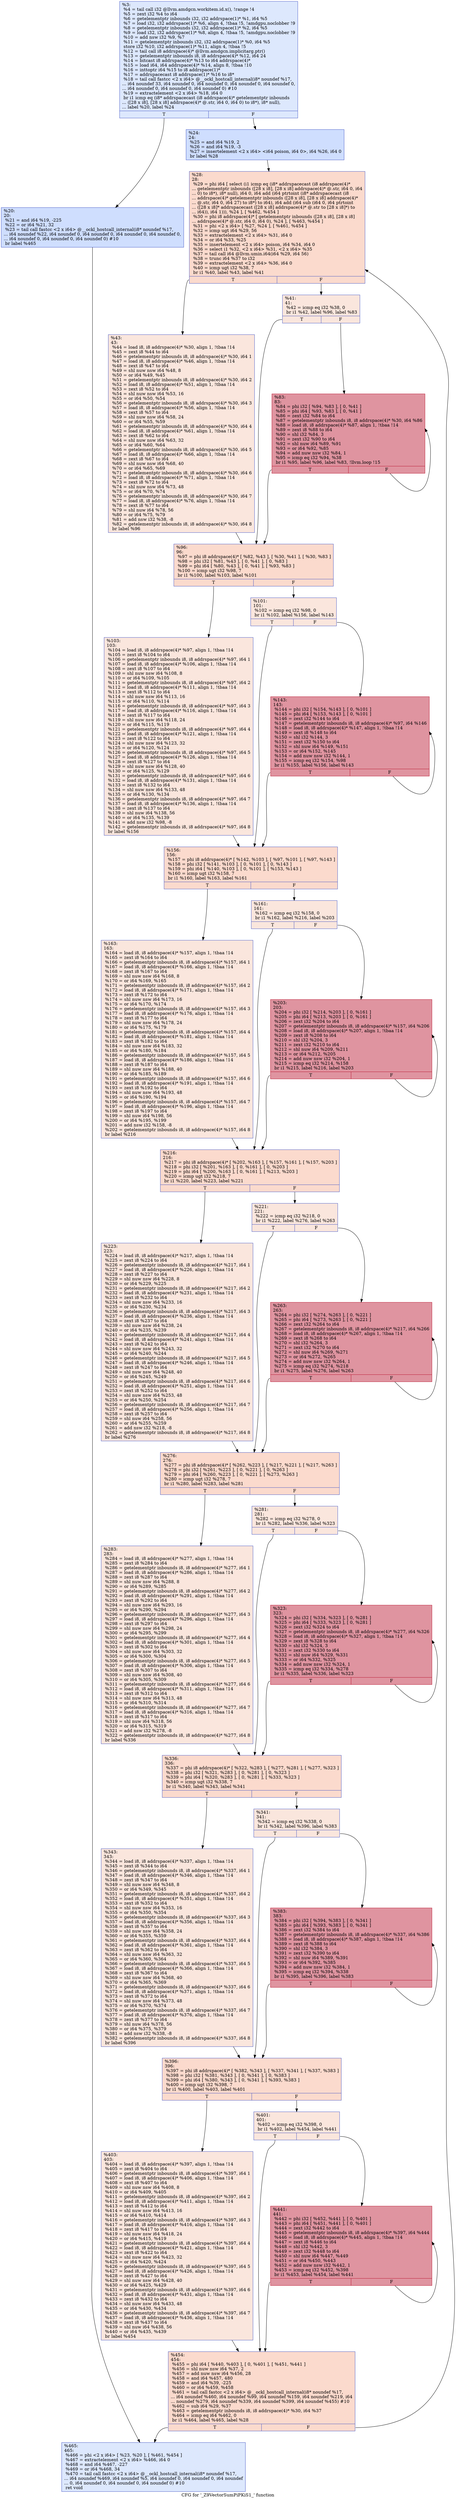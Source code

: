 digraph "CFG for '_Z9VectorSumPiPKiS1_' function" {
	label="CFG for '_Z9VectorSumPiPKiS1_' function";

	Node0x63dc1f0 [shape=record,color="#3d50c3ff", style=filled, fillcolor="#b2ccfb70",label="{%3:\l  %4 = tail call i32 @llvm.amdgcn.workitem.id.x(), !range !4\l  %5 = zext i32 %4 to i64\l  %6 = getelementptr inbounds i32, i32 addrspace(1)* %1, i64 %5\l  %7 = load i32, i32 addrspace(1)* %6, align 4, !tbaa !5, !amdgpu.noclobber !9\l  %8 = getelementptr inbounds i32, i32 addrspace(1)* %2, i64 %5\l  %9 = load i32, i32 addrspace(1)* %8, align 4, !tbaa !5, !amdgpu.noclobber !9\l  %10 = add nsw i32 %9, %7\l  %11 = getelementptr inbounds i32, i32 addrspace(1)* %0, i64 %5\l  store i32 %10, i32 addrspace(1)* %11, align 4, !tbaa !5\l  %12 = tail call i8 addrspace(4)* @llvm.amdgcn.implicitarg.ptr()\l  %13 = getelementptr inbounds i8, i8 addrspace(4)* %12, i64 24\l  %14 = bitcast i8 addrspace(4)* %13 to i64 addrspace(4)*\l  %15 = load i64, i64 addrspace(4)* %14, align 8, !tbaa !10\l  %16 = inttoptr i64 %15 to i8 addrspace(1)*\l  %17 = addrspacecast i8 addrspace(1)* %16 to i8*\l  %18 = tail call fastcc \<2 x i64\> @__ockl_hostcall_internal(i8* noundef %17,\l... i64 noundef 33, i64 noundef 0, i64 noundef 0, i64 noundef 0, i64 noundef 0,\l... i64 noundef 0, i64 noundef 0, i64 noundef 0) #10\l  %19 = extractelement \<2 x i64\> %18, i64 0\l  br i1 icmp eq (i8* addrspacecast (i8 addrspace(4)* getelementptr inbounds\l... ([28 x i8], [28 x i8] addrspace(4)* @.str, i64 0, i64 0) to i8*), i8* null),\l... label %20, label %24\l|{<s0>T|<s1>F}}"];
	Node0x63dc1f0:s0 -> Node0x63df880;
	Node0x63dc1f0:s1 -> Node0x63e0270;
	Node0x63df880 [shape=record,color="#3d50c3ff", style=filled, fillcolor="#93b5fe70",label="{%20:\l20:                                               \l  %21 = and i64 %19, -225\l  %22 = or i64 %21, 32\l  %23 = tail call fastcc \<2 x i64\> @__ockl_hostcall_internal(i8* noundef %17,\l... i64 noundef %22, i64 noundef 0, i64 noundef 0, i64 noundef 0, i64 noundef 0,\l... i64 noundef 0, i64 noundef 0, i64 noundef 0) #10\l  br label %465\l}"];
	Node0x63df880 -> Node0x63e0530;
	Node0x63e0270 [shape=record,color="#3d50c3ff", style=filled, fillcolor="#93b5fe70",label="{%24:\l24:                                               \l  %25 = and i64 %19, 2\l  %26 = and i64 %19, -3\l  %27 = insertelement \<2 x i64\> \<i64 poison, i64 0\>, i64 %26, i64 0\l  br label %28\l}"];
	Node0x63e0270 -> Node0x63e10d0;
	Node0x63e10d0 [shape=record,color="#3d50c3ff", style=filled, fillcolor="#f7ac8e70",label="{%28:\l28:                                               \l  %29 = phi i64 [ select (i1 icmp eq (i8* addrspacecast (i8 addrspace(4)*\l... getelementptr inbounds ([28 x i8], [28 x i8] addrspace(4)* @.str, i64 0, i64\l... 0) to i8*), i8* null), i64 0, i64 add (i64 ptrtoint (i8* addrspacecast (i8\l... addrspace(4)* getelementptr inbounds ([28 x i8], [28 x i8] addrspace(4)*\l... @.str, i64 0, i64 27) to i8*) to i64), i64 add (i64 sub (i64 0, i64 ptrtoint\l... ([28 x i8]* addrspacecast ([28 x i8] addrspace(4)* @.str to [28 x i8]*) to\l... i64)), i64 1))), %24 ], [ %462, %454 ]\l  %30 = phi i8 addrspace(4)* [ getelementptr inbounds ([28 x i8], [28 x i8]\l... addrspace(4)* @.str, i64 0, i64 0), %24 ], [ %463, %454 ]\l  %31 = phi \<2 x i64\> [ %27, %24 ], [ %461, %454 ]\l  %32 = icmp ugt i64 %29, 56\l  %33 = extractelement \<2 x i64\> %31, i64 0\l  %34 = or i64 %33, %25\l  %35 = insertelement \<2 x i64\> poison, i64 %34, i64 0\l  %36 = select i1 %32, \<2 x i64\> %31, \<2 x i64\> %35\l  %37 = tail call i64 @llvm.umin.i64(i64 %29, i64 56)\l  %38 = trunc i64 %37 to i32\l  %39 = extractelement \<2 x i64\> %36, i64 0\l  %40 = icmp ugt i32 %38, 7\l  br i1 %40, label %43, label %41\l|{<s0>T|<s1>F}}"];
	Node0x63e10d0:s0 -> Node0x63e2150;
	Node0x63e10d0:s1 -> Node0x63e21e0;
	Node0x63e21e0 [shape=record,color="#3d50c3ff", style=filled, fillcolor="#f3c7b170",label="{%41:\l41:                                               \l  %42 = icmp eq i32 %38, 0\l  br i1 %42, label %96, label %83\l|{<s0>T|<s1>F}}"];
	Node0x63e21e0:s0 -> Node0x63e23e0;
	Node0x63e21e0:s1 -> Node0x63e2430;
	Node0x63e2150 [shape=record,color="#3d50c3ff", style=filled, fillcolor="#f3c7b170",label="{%43:\l43:                                               \l  %44 = load i8, i8 addrspace(4)* %30, align 1, !tbaa !14\l  %45 = zext i8 %44 to i64\l  %46 = getelementptr inbounds i8, i8 addrspace(4)* %30, i64 1\l  %47 = load i8, i8 addrspace(4)* %46, align 1, !tbaa !14\l  %48 = zext i8 %47 to i64\l  %49 = shl nuw nsw i64 %48, 8\l  %50 = or i64 %49, %45\l  %51 = getelementptr inbounds i8, i8 addrspace(4)* %30, i64 2\l  %52 = load i8, i8 addrspace(4)* %51, align 1, !tbaa !14\l  %53 = zext i8 %52 to i64\l  %54 = shl nuw nsw i64 %53, 16\l  %55 = or i64 %50, %54\l  %56 = getelementptr inbounds i8, i8 addrspace(4)* %30, i64 3\l  %57 = load i8, i8 addrspace(4)* %56, align 1, !tbaa !14\l  %58 = zext i8 %57 to i64\l  %59 = shl nuw nsw i64 %58, 24\l  %60 = or i64 %55, %59\l  %61 = getelementptr inbounds i8, i8 addrspace(4)* %30, i64 4\l  %62 = load i8, i8 addrspace(4)* %61, align 1, !tbaa !14\l  %63 = zext i8 %62 to i64\l  %64 = shl nuw nsw i64 %63, 32\l  %65 = or i64 %60, %64\l  %66 = getelementptr inbounds i8, i8 addrspace(4)* %30, i64 5\l  %67 = load i8, i8 addrspace(4)* %66, align 1, !tbaa !14\l  %68 = zext i8 %67 to i64\l  %69 = shl nuw nsw i64 %68, 40\l  %70 = or i64 %65, %69\l  %71 = getelementptr inbounds i8, i8 addrspace(4)* %30, i64 6\l  %72 = load i8, i8 addrspace(4)* %71, align 1, !tbaa !14\l  %73 = zext i8 %72 to i64\l  %74 = shl nuw nsw i64 %73, 48\l  %75 = or i64 %70, %74\l  %76 = getelementptr inbounds i8, i8 addrspace(4)* %30, i64 7\l  %77 = load i8, i8 addrspace(4)* %76, align 1, !tbaa !14\l  %78 = zext i8 %77 to i64\l  %79 = shl nuw i64 %78, 56\l  %80 = or i64 %75, %79\l  %81 = add nsw i32 %38, -8\l  %82 = getelementptr inbounds i8, i8 addrspace(4)* %30, i64 8\l  br label %96\l}"];
	Node0x63e2150 -> Node0x63e23e0;
	Node0x63e2430 [shape=record,color="#b70d28ff", style=filled, fillcolor="#b70d2870",label="{%83:\l83:                                               \l  %84 = phi i32 [ %94, %83 ], [ 0, %41 ]\l  %85 = phi i64 [ %93, %83 ], [ 0, %41 ]\l  %86 = zext i32 %84 to i64\l  %87 = getelementptr inbounds i8, i8 addrspace(4)* %30, i64 %86\l  %88 = load i8, i8 addrspace(4)* %87, align 1, !tbaa !14\l  %89 = zext i8 %88 to i64\l  %90 = shl i32 %84, 3\l  %91 = zext i32 %90 to i64\l  %92 = shl nuw i64 %89, %91\l  %93 = or i64 %92, %85\l  %94 = add nuw nsw i32 %84, 1\l  %95 = icmp eq i32 %94, %38\l  br i1 %95, label %96, label %83, !llvm.loop !15\l|{<s0>T|<s1>F}}"];
	Node0x63e2430:s0 -> Node0x63e23e0;
	Node0x63e2430:s1 -> Node0x63e2430;
	Node0x63e23e0 [shape=record,color="#3d50c3ff", style=filled, fillcolor="#f7ac8e70",label="{%96:\l96:                                               \l  %97 = phi i8 addrspace(4)* [ %82, %43 ], [ %30, %41 ], [ %30, %83 ]\l  %98 = phi i32 [ %81, %43 ], [ 0, %41 ], [ 0, %83 ]\l  %99 = phi i64 [ %80, %43 ], [ 0, %41 ], [ %93, %83 ]\l  %100 = icmp ugt i32 %98, 7\l  br i1 %100, label %103, label %101\l|{<s0>T|<s1>F}}"];
	Node0x63e23e0:s0 -> Node0x63e5110;
	Node0x63e23e0:s1 -> Node0x63e5160;
	Node0x63e5160 [shape=record,color="#3d50c3ff", style=filled, fillcolor="#f3c7b170",label="{%101:\l101:                                              \l  %102 = icmp eq i32 %98, 0\l  br i1 %102, label %156, label %143\l|{<s0>T|<s1>F}}"];
	Node0x63e5160:s0 -> Node0x63e5330;
	Node0x63e5160:s1 -> Node0x63e5380;
	Node0x63e5110 [shape=record,color="#3d50c3ff", style=filled, fillcolor="#f3c7b170",label="{%103:\l103:                                              \l  %104 = load i8, i8 addrspace(4)* %97, align 1, !tbaa !14\l  %105 = zext i8 %104 to i64\l  %106 = getelementptr inbounds i8, i8 addrspace(4)* %97, i64 1\l  %107 = load i8, i8 addrspace(4)* %106, align 1, !tbaa !14\l  %108 = zext i8 %107 to i64\l  %109 = shl nuw nsw i64 %108, 8\l  %110 = or i64 %109, %105\l  %111 = getelementptr inbounds i8, i8 addrspace(4)* %97, i64 2\l  %112 = load i8, i8 addrspace(4)* %111, align 1, !tbaa !14\l  %113 = zext i8 %112 to i64\l  %114 = shl nuw nsw i64 %113, 16\l  %115 = or i64 %110, %114\l  %116 = getelementptr inbounds i8, i8 addrspace(4)* %97, i64 3\l  %117 = load i8, i8 addrspace(4)* %116, align 1, !tbaa !14\l  %118 = zext i8 %117 to i64\l  %119 = shl nuw nsw i64 %118, 24\l  %120 = or i64 %115, %119\l  %121 = getelementptr inbounds i8, i8 addrspace(4)* %97, i64 4\l  %122 = load i8, i8 addrspace(4)* %121, align 1, !tbaa !14\l  %123 = zext i8 %122 to i64\l  %124 = shl nuw nsw i64 %123, 32\l  %125 = or i64 %120, %124\l  %126 = getelementptr inbounds i8, i8 addrspace(4)* %97, i64 5\l  %127 = load i8, i8 addrspace(4)* %126, align 1, !tbaa !14\l  %128 = zext i8 %127 to i64\l  %129 = shl nuw nsw i64 %128, 40\l  %130 = or i64 %125, %129\l  %131 = getelementptr inbounds i8, i8 addrspace(4)* %97, i64 6\l  %132 = load i8, i8 addrspace(4)* %131, align 1, !tbaa !14\l  %133 = zext i8 %132 to i64\l  %134 = shl nuw nsw i64 %133, 48\l  %135 = or i64 %130, %134\l  %136 = getelementptr inbounds i8, i8 addrspace(4)* %97, i64 7\l  %137 = load i8, i8 addrspace(4)* %136, align 1, !tbaa !14\l  %138 = zext i8 %137 to i64\l  %139 = shl nuw i64 %138, 56\l  %140 = or i64 %135, %139\l  %141 = add nsw i32 %98, -8\l  %142 = getelementptr inbounds i8, i8 addrspace(4)* %97, i64 8\l  br label %156\l}"];
	Node0x63e5110 -> Node0x63e5330;
	Node0x63e5380 [shape=record,color="#b70d28ff", style=filled, fillcolor="#b70d2870",label="{%143:\l143:                                              \l  %144 = phi i32 [ %154, %143 ], [ 0, %101 ]\l  %145 = phi i64 [ %153, %143 ], [ 0, %101 ]\l  %146 = zext i32 %144 to i64\l  %147 = getelementptr inbounds i8, i8 addrspace(4)* %97, i64 %146\l  %148 = load i8, i8 addrspace(4)* %147, align 1, !tbaa !14\l  %149 = zext i8 %148 to i64\l  %150 = shl i32 %144, 3\l  %151 = zext i32 %150 to i64\l  %152 = shl nuw i64 %149, %151\l  %153 = or i64 %152, %145\l  %154 = add nuw nsw i32 %144, 1\l  %155 = icmp eq i32 %154, %98\l  br i1 %155, label %156, label %143\l|{<s0>T|<s1>F}}"];
	Node0x63e5380:s0 -> Node0x63e5330;
	Node0x63e5380:s1 -> Node0x63e5380;
	Node0x63e5330 [shape=record,color="#3d50c3ff", style=filled, fillcolor="#f7ac8e70",label="{%156:\l156:                                              \l  %157 = phi i8 addrspace(4)* [ %142, %103 ], [ %97, %101 ], [ %97, %143 ]\l  %158 = phi i32 [ %141, %103 ], [ 0, %101 ], [ 0, %143 ]\l  %159 = phi i64 [ %140, %103 ], [ 0, %101 ], [ %153, %143 ]\l  %160 = icmp ugt i32 %158, 7\l  br i1 %160, label %163, label %161\l|{<s0>T|<s1>F}}"];
	Node0x63e5330:s0 -> Node0x63e7850;
	Node0x63e5330:s1 -> Node0x63e78a0;
	Node0x63e78a0 [shape=record,color="#3d50c3ff", style=filled, fillcolor="#f3c7b170",label="{%161:\l161:                                              \l  %162 = icmp eq i32 %158, 0\l  br i1 %162, label %216, label %203\l|{<s0>T|<s1>F}}"];
	Node0x63e78a0:s0 -> Node0x63e7a30;
	Node0x63e78a0:s1 -> Node0x63e7a80;
	Node0x63e7850 [shape=record,color="#3d50c3ff", style=filled, fillcolor="#f3c7b170",label="{%163:\l163:                                              \l  %164 = load i8, i8 addrspace(4)* %157, align 1, !tbaa !14\l  %165 = zext i8 %164 to i64\l  %166 = getelementptr inbounds i8, i8 addrspace(4)* %157, i64 1\l  %167 = load i8, i8 addrspace(4)* %166, align 1, !tbaa !14\l  %168 = zext i8 %167 to i64\l  %169 = shl nuw nsw i64 %168, 8\l  %170 = or i64 %169, %165\l  %171 = getelementptr inbounds i8, i8 addrspace(4)* %157, i64 2\l  %172 = load i8, i8 addrspace(4)* %171, align 1, !tbaa !14\l  %173 = zext i8 %172 to i64\l  %174 = shl nuw nsw i64 %173, 16\l  %175 = or i64 %170, %174\l  %176 = getelementptr inbounds i8, i8 addrspace(4)* %157, i64 3\l  %177 = load i8, i8 addrspace(4)* %176, align 1, !tbaa !14\l  %178 = zext i8 %177 to i64\l  %179 = shl nuw nsw i64 %178, 24\l  %180 = or i64 %175, %179\l  %181 = getelementptr inbounds i8, i8 addrspace(4)* %157, i64 4\l  %182 = load i8, i8 addrspace(4)* %181, align 1, !tbaa !14\l  %183 = zext i8 %182 to i64\l  %184 = shl nuw nsw i64 %183, 32\l  %185 = or i64 %180, %184\l  %186 = getelementptr inbounds i8, i8 addrspace(4)* %157, i64 5\l  %187 = load i8, i8 addrspace(4)* %186, align 1, !tbaa !14\l  %188 = zext i8 %187 to i64\l  %189 = shl nuw nsw i64 %188, 40\l  %190 = or i64 %185, %189\l  %191 = getelementptr inbounds i8, i8 addrspace(4)* %157, i64 6\l  %192 = load i8, i8 addrspace(4)* %191, align 1, !tbaa !14\l  %193 = zext i8 %192 to i64\l  %194 = shl nuw nsw i64 %193, 48\l  %195 = or i64 %190, %194\l  %196 = getelementptr inbounds i8, i8 addrspace(4)* %157, i64 7\l  %197 = load i8, i8 addrspace(4)* %196, align 1, !tbaa !14\l  %198 = zext i8 %197 to i64\l  %199 = shl nuw i64 %198, 56\l  %200 = or i64 %195, %199\l  %201 = add nsw i32 %158, -8\l  %202 = getelementptr inbounds i8, i8 addrspace(4)* %157, i64 8\l  br label %216\l}"];
	Node0x63e7850 -> Node0x63e7a30;
	Node0x63e7a80 [shape=record,color="#b70d28ff", style=filled, fillcolor="#b70d2870",label="{%203:\l203:                                              \l  %204 = phi i32 [ %214, %203 ], [ 0, %161 ]\l  %205 = phi i64 [ %213, %203 ], [ 0, %161 ]\l  %206 = zext i32 %204 to i64\l  %207 = getelementptr inbounds i8, i8 addrspace(4)* %157, i64 %206\l  %208 = load i8, i8 addrspace(4)* %207, align 1, !tbaa !14\l  %209 = zext i8 %208 to i64\l  %210 = shl i32 %204, 3\l  %211 = zext i32 %210 to i64\l  %212 = shl nuw i64 %209, %211\l  %213 = or i64 %212, %205\l  %214 = add nuw nsw i32 %204, 1\l  %215 = icmp eq i32 %214, %158\l  br i1 %215, label %216, label %203\l|{<s0>T|<s1>F}}"];
	Node0x63e7a80:s0 -> Node0x63e7a30;
	Node0x63e7a80:s1 -> Node0x63e7a80;
	Node0x63e7a30 [shape=record,color="#3d50c3ff", style=filled, fillcolor="#f7ac8e70",label="{%216:\l216:                                              \l  %217 = phi i8 addrspace(4)* [ %202, %163 ], [ %157, %161 ], [ %157, %203 ]\l  %218 = phi i32 [ %201, %163 ], [ 0, %161 ], [ 0, %203 ]\l  %219 = phi i64 [ %200, %163 ], [ 0, %161 ], [ %213, %203 ]\l  %220 = icmp ugt i32 %218, 7\l  br i1 %220, label %223, label %221\l|{<s0>T|<s1>F}}"];
	Node0x63e7a30:s0 -> Node0x63e9ad0;
	Node0x63e7a30:s1 -> Node0x63e9b20;
	Node0x63e9b20 [shape=record,color="#3d50c3ff", style=filled, fillcolor="#f3c7b170",label="{%221:\l221:                                              \l  %222 = icmp eq i32 %218, 0\l  br i1 %222, label %276, label %263\l|{<s0>T|<s1>F}}"];
	Node0x63e9b20:s0 -> Node0x63e9cb0;
	Node0x63e9b20:s1 -> Node0x63e9d00;
	Node0x63e9ad0 [shape=record,color="#3d50c3ff", style=filled, fillcolor="#f3c7b170",label="{%223:\l223:                                              \l  %224 = load i8, i8 addrspace(4)* %217, align 1, !tbaa !14\l  %225 = zext i8 %224 to i64\l  %226 = getelementptr inbounds i8, i8 addrspace(4)* %217, i64 1\l  %227 = load i8, i8 addrspace(4)* %226, align 1, !tbaa !14\l  %228 = zext i8 %227 to i64\l  %229 = shl nuw nsw i64 %228, 8\l  %230 = or i64 %229, %225\l  %231 = getelementptr inbounds i8, i8 addrspace(4)* %217, i64 2\l  %232 = load i8, i8 addrspace(4)* %231, align 1, !tbaa !14\l  %233 = zext i8 %232 to i64\l  %234 = shl nuw nsw i64 %233, 16\l  %235 = or i64 %230, %234\l  %236 = getelementptr inbounds i8, i8 addrspace(4)* %217, i64 3\l  %237 = load i8, i8 addrspace(4)* %236, align 1, !tbaa !14\l  %238 = zext i8 %237 to i64\l  %239 = shl nuw nsw i64 %238, 24\l  %240 = or i64 %235, %239\l  %241 = getelementptr inbounds i8, i8 addrspace(4)* %217, i64 4\l  %242 = load i8, i8 addrspace(4)* %241, align 1, !tbaa !14\l  %243 = zext i8 %242 to i64\l  %244 = shl nuw nsw i64 %243, 32\l  %245 = or i64 %240, %244\l  %246 = getelementptr inbounds i8, i8 addrspace(4)* %217, i64 5\l  %247 = load i8, i8 addrspace(4)* %246, align 1, !tbaa !14\l  %248 = zext i8 %247 to i64\l  %249 = shl nuw nsw i64 %248, 40\l  %250 = or i64 %245, %249\l  %251 = getelementptr inbounds i8, i8 addrspace(4)* %217, i64 6\l  %252 = load i8, i8 addrspace(4)* %251, align 1, !tbaa !14\l  %253 = zext i8 %252 to i64\l  %254 = shl nuw nsw i64 %253, 48\l  %255 = or i64 %250, %254\l  %256 = getelementptr inbounds i8, i8 addrspace(4)* %217, i64 7\l  %257 = load i8, i8 addrspace(4)* %256, align 1, !tbaa !14\l  %258 = zext i8 %257 to i64\l  %259 = shl nuw i64 %258, 56\l  %260 = or i64 %255, %259\l  %261 = add nsw i32 %218, -8\l  %262 = getelementptr inbounds i8, i8 addrspace(4)* %217, i64 8\l  br label %276\l}"];
	Node0x63e9ad0 -> Node0x63e9cb0;
	Node0x63e9d00 [shape=record,color="#b70d28ff", style=filled, fillcolor="#b70d2870",label="{%263:\l263:                                              \l  %264 = phi i32 [ %274, %263 ], [ 0, %221 ]\l  %265 = phi i64 [ %273, %263 ], [ 0, %221 ]\l  %266 = zext i32 %264 to i64\l  %267 = getelementptr inbounds i8, i8 addrspace(4)* %217, i64 %266\l  %268 = load i8, i8 addrspace(4)* %267, align 1, !tbaa !14\l  %269 = zext i8 %268 to i64\l  %270 = shl i32 %264, 3\l  %271 = zext i32 %270 to i64\l  %272 = shl nuw i64 %269, %271\l  %273 = or i64 %272, %265\l  %274 = add nuw nsw i32 %264, 1\l  %275 = icmp eq i32 %274, %218\l  br i1 %275, label %276, label %263\l|{<s0>T|<s1>F}}"];
	Node0x63e9d00:s0 -> Node0x63e9cb0;
	Node0x63e9d00:s1 -> Node0x63e9d00;
	Node0x63e9cb0 [shape=record,color="#3d50c3ff", style=filled, fillcolor="#f7ac8e70",label="{%276:\l276:                                              \l  %277 = phi i8 addrspace(4)* [ %262, %223 ], [ %217, %221 ], [ %217, %263 ]\l  %278 = phi i32 [ %261, %223 ], [ 0, %221 ], [ 0, %263 ]\l  %279 = phi i64 [ %260, %223 ], [ 0, %221 ], [ %273, %263 ]\l  %280 = icmp ugt i32 %278, 7\l  br i1 %280, label %283, label %281\l|{<s0>T|<s1>F}}"];
	Node0x63e9cb0:s0 -> Node0x63ec540;
	Node0x63e9cb0:s1 -> Node0x63ec590;
	Node0x63ec590 [shape=record,color="#3d50c3ff", style=filled, fillcolor="#f3c7b170",label="{%281:\l281:                                              \l  %282 = icmp eq i32 %278, 0\l  br i1 %282, label %336, label %323\l|{<s0>T|<s1>F}}"];
	Node0x63ec590:s0 -> Node0x63ec720;
	Node0x63ec590:s1 -> Node0x63ec770;
	Node0x63ec540 [shape=record,color="#3d50c3ff", style=filled, fillcolor="#f3c7b170",label="{%283:\l283:                                              \l  %284 = load i8, i8 addrspace(4)* %277, align 1, !tbaa !14\l  %285 = zext i8 %284 to i64\l  %286 = getelementptr inbounds i8, i8 addrspace(4)* %277, i64 1\l  %287 = load i8, i8 addrspace(4)* %286, align 1, !tbaa !14\l  %288 = zext i8 %287 to i64\l  %289 = shl nuw nsw i64 %288, 8\l  %290 = or i64 %289, %285\l  %291 = getelementptr inbounds i8, i8 addrspace(4)* %277, i64 2\l  %292 = load i8, i8 addrspace(4)* %291, align 1, !tbaa !14\l  %293 = zext i8 %292 to i64\l  %294 = shl nuw nsw i64 %293, 16\l  %295 = or i64 %290, %294\l  %296 = getelementptr inbounds i8, i8 addrspace(4)* %277, i64 3\l  %297 = load i8, i8 addrspace(4)* %296, align 1, !tbaa !14\l  %298 = zext i8 %297 to i64\l  %299 = shl nuw nsw i64 %298, 24\l  %300 = or i64 %295, %299\l  %301 = getelementptr inbounds i8, i8 addrspace(4)* %277, i64 4\l  %302 = load i8, i8 addrspace(4)* %301, align 1, !tbaa !14\l  %303 = zext i8 %302 to i64\l  %304 = shl nuw nsw i64 %303, 32\l  %305 = or i64 %300, %304\l  %306 = getelementptr inbounds i8, i8 addrspace(4)* %277, i64 5\l  %307 = load i8, i8 addrspace(4)* %306, align 1, !tbaa !14\l  %308 = zext i8 %307 to i64\l  %309 = shl nuw nsw i64 %308, 40\l  %310 = or i64 %305, %309\l  %311 = getelementptr inbounds i8, i8 addrspace(4)* %277, i64 6\l  %312 = load i8, i8 addrspace(4)* %311, align 1, !tbaa !14\l  %313 = zext i8 %312 to i64\l  %314 = shl nuw nsw i64 %313, 48\l  %315 = or i64 %310, %314\l  %316 = getelementptr inbounds i8, i8 addrspace(4)* %277, i64 7\l  %317 = load i8, i8 addrspace(4)* %316, align 1, !tbaa !14\l  %318 = zext i8 %317 to i64\l  %319 = shl nuw i64 %318, 56\l  %320 = or i64 %315, %319\l  %321 = add nsw i32 %278, -8\l  %322 = getelementptr inbounds i8, i8 addrspace(4)* %277, i64 8\l  br label %336\l}"];
	Node0x63ec540 -> Node0x63ec720;
	Node0x63ec770 [shape=record,color="#b70d28ff", style=filled, fillcolor="#b70d2870",label="{%323:\l323:                                              \l  %324 = phi i32 [ %334, %323 ], [ 0, %281 ]\l  %325 = phi i64 [ %333, %323 ], [ 0, %281 ]\l  %326 = zext i32 %324 to i64\l  %327 = getelementptr inbounds i8, i8 addrspace(4)* %277, i64 %326\l  %328 = load i8, i8 addrspace(4)* %327, align 1, !tbaa !14\l  %329 = zext i8 %328 to i64\l  %330 = shl i32 %324, 3\l  %331 = zext i32 %330 to i64\l  %332 = shl nuw i64 %329, %331\l  %333 = or i64 %332, %325\l  %334 = add nuw nsw i32 %324, 1\l  %335 = icmp eq i32 %334, %278\l  br i1 %335, label %336, label %323\l|{<s0>T|<s1>F}}"];
	Node0x63ec770:s0 -> Node0x63ec720;
	Node0x63ec770:s1 -> Node0x63ec770;
	Node0x63ec720 [shape=record,color="#3d50c3ff", style=filled, fillcolor="#f7ac8e70",label="{%336:\l336:                                              \l  %337 = phi i8 addrspace(4)* [ %322, %283 ], [ %277, %281 ], [ %277, %323 ]\l  %338 = phi i32 [ %321, %283 ], [ 0, %281 ], [ 0, %323 ]\l  %339 = phi i64 [ %320, %283 ], [ 0, %281 ], [ %333, %323 ]\l  %340 = icmp ugt i32 %338, 7\l  br i1 %340, label %343, label %341\l|{<s0>T|<s1>F}}"];
	Node0x63ec720:s0 -> Node0x63eeba0;
	Node0x63ec720:s1 -> Node0x63eebf0;
	Node0x63eebf0 [shape=record,color="#3d50c3ff", style=filled, fillcolor="#f3c7b170",label="{%341:\l341:                                              \l  %342 = icmp eq i32 %338, 0\l  br i1 %342, label %396, label %383\l|{<s0>T|<s1>F}}"];
	Node0x63eebf0:s0 -> Node0x63eed80;
	Node0x63eebf0:s1 -> Node0x63eedd0;
	Node0x63eeba0 [shape=record,color="#3d50c3ff", style=filled, fillcolor="#f3c7b170",label="{%343:\l343:                                              \l  %344 = load i8, i8 addrspace(4)* %337, align 1, !tbaa !14\l  %345 = zext i8 %344 to i64\l  %346 = getelementptr inbounds i8, i8 addrspace(4)* %337, i64 1\l  %347 = load i8, i8 addrspace(4)* %346, align 1, !tbaa !14\l  %348 = zext i8 %347 to i64\l  %349 = shl nuw nsw i64 %348, 8\l  %350 = or i64 %349, %345\l  %351 = getelementptr inbounds i8, i8 addrspace(4)* %337, i64 2\l  %352 = load i8, i8 addrspace(4)* %351, align 1, !tbaa !14\l  %353 = zext i8 %352 to i64\l  %354 = shl nuw nsw i64 %353, 16\l  %355 = or i64 %350, %354\l  %356 = getelementptr inbounds i8, i8 addrspace(4)* %337, i64 3\l  %357 = load i8, i8 addrspace(4)* %356, align 1, !tbaa !14\l  %358 = zext i8 %357 to i64\l  %359 = shl nuw nsw i64 %358, 24\l  %360 = or i64 %355, %359\l  %361 = getelementptr inbounds i8, i8 addrspace(4)* %337, i64 4\l  %362 = load i8, i8 addrspace(4)* %361, align 1, !tbaa !14\l  %363 = zext i8 %362 to i64\l  %364 = shl nuw nsw i64 %363, 32\l  %365 = or i64 %360, %364\l  %366 = getelementptr inbounds i8, i8 addrspace(4)* %337, i64 5\l  %367 = load i8, i8 addrspace(4)* %366, align 1, !tbaa !14\l  %368 = zext i8 %367 to i64\l  %369 = shl nuw nsw i64 %368, 40\l  %370 = or i64 %365, %369\l  %371 = getelementptr inbounds i8, i8 addrspace(4)* %337, i64 6\l  %372 = load i8, i8 addrspace(4)* %371, align 1, !tbaa !14\l  %373 = zext i8 %372 to i64\l  %374 = shl nuw nsw i64 %373, 48\l  %375 = or i64 %370, %374\l  %376 = getelementptr inbounds i8, i8 addrspace(4)* %337, i64 7\l  %377 = load i8, i8 addrspace(4)* %376, align 1, !tbaa !14\l  %378 = zext i8 %377 to i64\l  %379 = shl nuw i64 %378, 56\l  %380 = or i64 %375, %379\l  %381 = add nsw i32 %338, -8\l  %382 = getelementptr inbounds i8, i8 addrspace(4)* %337, i64 8\l  br label %396\l}"];
	Node0x63eeba0 -> Node0x63eed80;
	Node0x63eedd0 [shape=record,color="#b70d28ff", style=filled, fillcolor="#b70d2870",label="{%383:\l383:                                              \l  %384 = phi i32 [ %394, %383 ], [ 0, %341 ]\l  %385 = phi i64 [ %393, %383 ], [ 0, %341 ]\l  %386 = zext i32 %384 to i64\l  %387 = getelementptr inbounds i8, i8 addrspace(4)* %337, i64 %386\l  %388 = load i8, i8 addrspace(4)* %387, align 1, !tbaa !14\l  %389 = zext i8 %388 to i64\l  %390 = shl i32 %384, 3\l  %391 = zext i32 %390 to i64\l  %392 = shl nuw i64 %389, %391\l  %393 = or i64 %392, %385\l  %394 = add nuw nsw i32 %384, 1\l  %395 = icmp eq i32 %394, %338\l  br i1 %395, label %396, label %383\l|{<s0>T|<s1>F}}"];
	Node0x63eedd0:s0 -> Node0x63eed80;
	Node0x63eedd0:s1 -> Node0x63eedd0;
	Node0x63eed80 [shape=record,color="#3d50c3ff", style=filled, fillcolor="#f7ac8e70",label="{%396:\l396:                                              \l  %397 = phi i8 addrspace(4)* [ %382, %343 ], [ %337, %341 ], [ %337, %383 ]\l  %398 = phi i32 [ %381, %343 ], [ 0, %341 ], [ 0, %383 ]\l  %399 = phi i64 [ %380, %343 ], [ 0, %341 ], [ %393, %383 ]\l  %400 = icmp ugt i32 %398, 7\l  br i1 %400, label %403, label %401\l|{<s0>T|<s1>F}}"];
	Node0x63eed80:s0 -> Node0x63f1a00;
	Node0x63eed80:s1 -> Node0x63f1a50;
	Node0x63f1a50 [shape=record,color="#3d50c3ff", style=filled, fillcolor="#f3c7b170",label="{%401:\l401:                                              \l  %402 = icmp eq i32 %398, 0\l  br i1 %402, label %454, label %441\l|{<s0>T|<s1>F}}"];
	Node0x63f1a50:s0 -> Node0x63e1570;
	Node0x63f1a50:s1 -> Node0x63f1be0;
	Node0x63f1a00 [shape=record,color="#3d50c3ff", style=filled, fillcolor="#f3c7b170",label="{%403:\l403:                                              \l  %404 = load i8, i8 addrspace(4)* %397, align 1, !tbaa !14\l  %405 = zext i8 %404 to i64\l  %406 = getelementptr inbounds i8, i8 addrspace(4)* %397, i64 1\l  %407 = load i8, i8 addrspace(4)* %406, align 1, !tbaa !14\l  %408 = zext i8 %407 to i64\l  %409 = shl nuw nsw i64 %408, 8\l  %410 = or i64 %409, %405\l  %411 = getelementptr inbounds i8, i8 addrspace(4)* %397, i64 2\l  %412 = load i8, i8 addrspace(4)* %411, align 1, !tbaa !14\l  %413 = zext i8 %412 to i64\l  %414 = shl nuw nsw i64 %413, 16\l  %415 = or i64 %410, %414\l  %416 = getelementptr inbounds i8, i8 addrspace(4)* %397, i64 3\l  %417 = load i8, i8 addrspace(4)* %416, align 1, !tbaa !14\l  %418 = zext i8 %417 to i64\l  %419 = shl nuw nsw i64 %418, 24\l  %420 = or i64 %415, %419\l  %421 = getelementptr inbounds i8, i8 addrspace(4)* %397, i64 4\l  %422 = load i8, i8 addrspace(4)* %421, align 1, !tbaa !14\l  %423 = zext i8 %422 to i64\l  %424 = shl nuw nsw i64 %423, 32\l  %425 = or i64 %420, %424\l  %426 = getelementptr inbounds i8, i8 addrspace(4)* %397, i64 5\l  %427 = load i8, i8 addrspace(4)* %426, align 1, !tbaa !14\l  %428 = zext i8 %427 to i64\l  %429 = shl nuw nsw i64 %428, 40\l  %430 = or i64 %425, %429\l  %431 = getelementptr inbounds i8, i8 addrspace(4)* %397, i64 6\l  %432 = load i8, i8 addrspace(4)* %431, align 1, !tbaa !14\l  %433 = zext i8 %432 to i64\l  %434 = shl nuw nsw i64 %433, 48\l  %435 = or i64 %430, %434\l  %436 = getelementptr inbounds i8, i8 addrspace(4)* %397, i64 7\l  %437 = load i8, i8 addrspace(4)* %436, align 1, !tbaa !14\l  %438 = zext i8 %437 to i64\l  %439 = shl nuw i64 %438, 56\l  %440 = or i64 %435, %439\l  br label %454\l}"];
	Node0x63f1a00 -> Node0x63e1570;
	Node0x63f1be0 [shape=record,color="#b70d28ff", style=filled, fillcolor="#b70d2870",label="{%441:\l441:                                              \l  %442 = phi i32 [ %452, %441 ], [ 0, %401 ]\l  %443 = phi i64 [ %451, %441 ], [ 0, %401 ]\l  %444 = zext i32 %442 to i64\l  %445 = getelementptr inbounds i8, i8 addrspace(4)* %397, i64 %444\l  %446 = load i8, i8 addrspace(4)* %445, align 1, !tbaa !14\l  %447 = zext i8 %446 to i64\l  %448 = shl i32 %442, 3\l  %449 = zext i32 %448 to i64\l  %450 = shl nuw i64 %447, %449\l  %451 = or i64 %450, %443\l  %452 = add nuw nsw i32 %442, 1\l  %453 = icmp eq i32 %452, %398\l  br i1 %453, label %454, label %441\l|{<s0>T|<s1>F}}"];
	Node0x63f1be0:s0 -> Node0x63e1570;
	Node0x63f1be0:s1 -> Node0x63f1be0;
	Node0x63e1570 [shape=record,color="#3d50c3ff", style=filled, fillcolor="#f7ac8e70",label="{%454:\l454:                                              \l  %455 = phi i64 [ %440, %403 ], [ 0, %401 ], [ %451, %441 ]\l  %456 = shl nuw nsw i64 %37, 2\l  %457 = add nuw nsw i64 %456, 28\l  %458 = and i64 %457, 480\l  %459 = and i64 %39, -225\l  %460 = or i64 %459, %458\l  %461 = tail call fastcc \<2 x i64\> @__ockl_hostcall_internal(i8* noundef %17,\l... i64 noundef %460, i64 noundef %99, i64 noundef %159, i64 noundef %219, i64\l... noundef %279, i64 noundef %339, i64 noundef %399, i64 noundef %455) #10\l  %462 = sub i64 %29, %37\l  %463 = getelementptr inbounds i8, i8 addrspace(4)* %30, i64 %37\l  %464 = icmp eq i64 %462, 0\l  br i1 %464, label %465, label %28\l|{<s0>T|<s1>F}}"];
	Node0x63e1570:s0 -> Node0x63e0530;
	Node0x63e1570:s1 -> Node0x63e10d0;
	Node0x63e0530 [shape=record,color="#3d50c3ff", style=filled, fillcolor="#b2ccfb70",label="{%465:\l465:                                              \l  %466 = phi \<2 x i64\> [ %23, %20 ], [ %461, %454 ]\l  %467 = extractelement \<2 x i64\> %466, i64 0\l  %468 = and i64 %467, -227\l  %469 = or i64 %468, 34\l  %470 = tail call fastcc \<2 x i64\> @__ockl_hostcall_internal(i8* noundef %17,\l... i64 noundef %469, i64 noundef %5, i64 noundef 0, i64 noundef 0, i64 noundef\l... 0, i64 noundef 0, i64 noundef 0, i64 noundef 0) #10\l  ret void\l}"];
}
